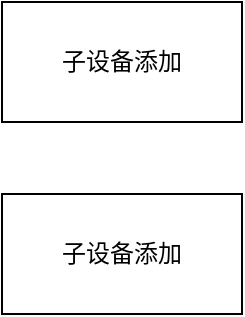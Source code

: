 <mxfile version="15.6.8" type="github">
  <diagram id="FnPlJ2r88swGKfTP5Tri" name="Page-1">
    <mxGraphModel dx="1426" dy="801" grid="0" gridSize="10" guides="1" tooltips="1" connect="1" arrows="1" fold="1" page="1" pageScale="1" pageWidth="827" pageHeight="1169" math="0" shadow="0">
      <root>
        <mxCell id="0" />
        <mxCell id="1" parent="0" />
        <mxCell id="6tLSobg3qfzFOcM0TUpv-20" value="子设备添加" style="rounded=0;whiteSpace=wrap;html=1;" vertex="1" parent="1">
          <mxGeometry x="97" y="163" width="120" height="60" as="geometry" />
        </mxCell>
        <mxCell id="6tLSobg3qfzFOcM0TUpv-21" value="子设备添加" style="rounded=0;whiteSpace=wrap;html=1;" vertex="1" parent="1">
          <mxGeometry x="97" y="259" width="120" height="60" as="geometry" />
        </mxCell>
      </root>
    </mxGraphModel>
  </diagram>
</mxfile>

